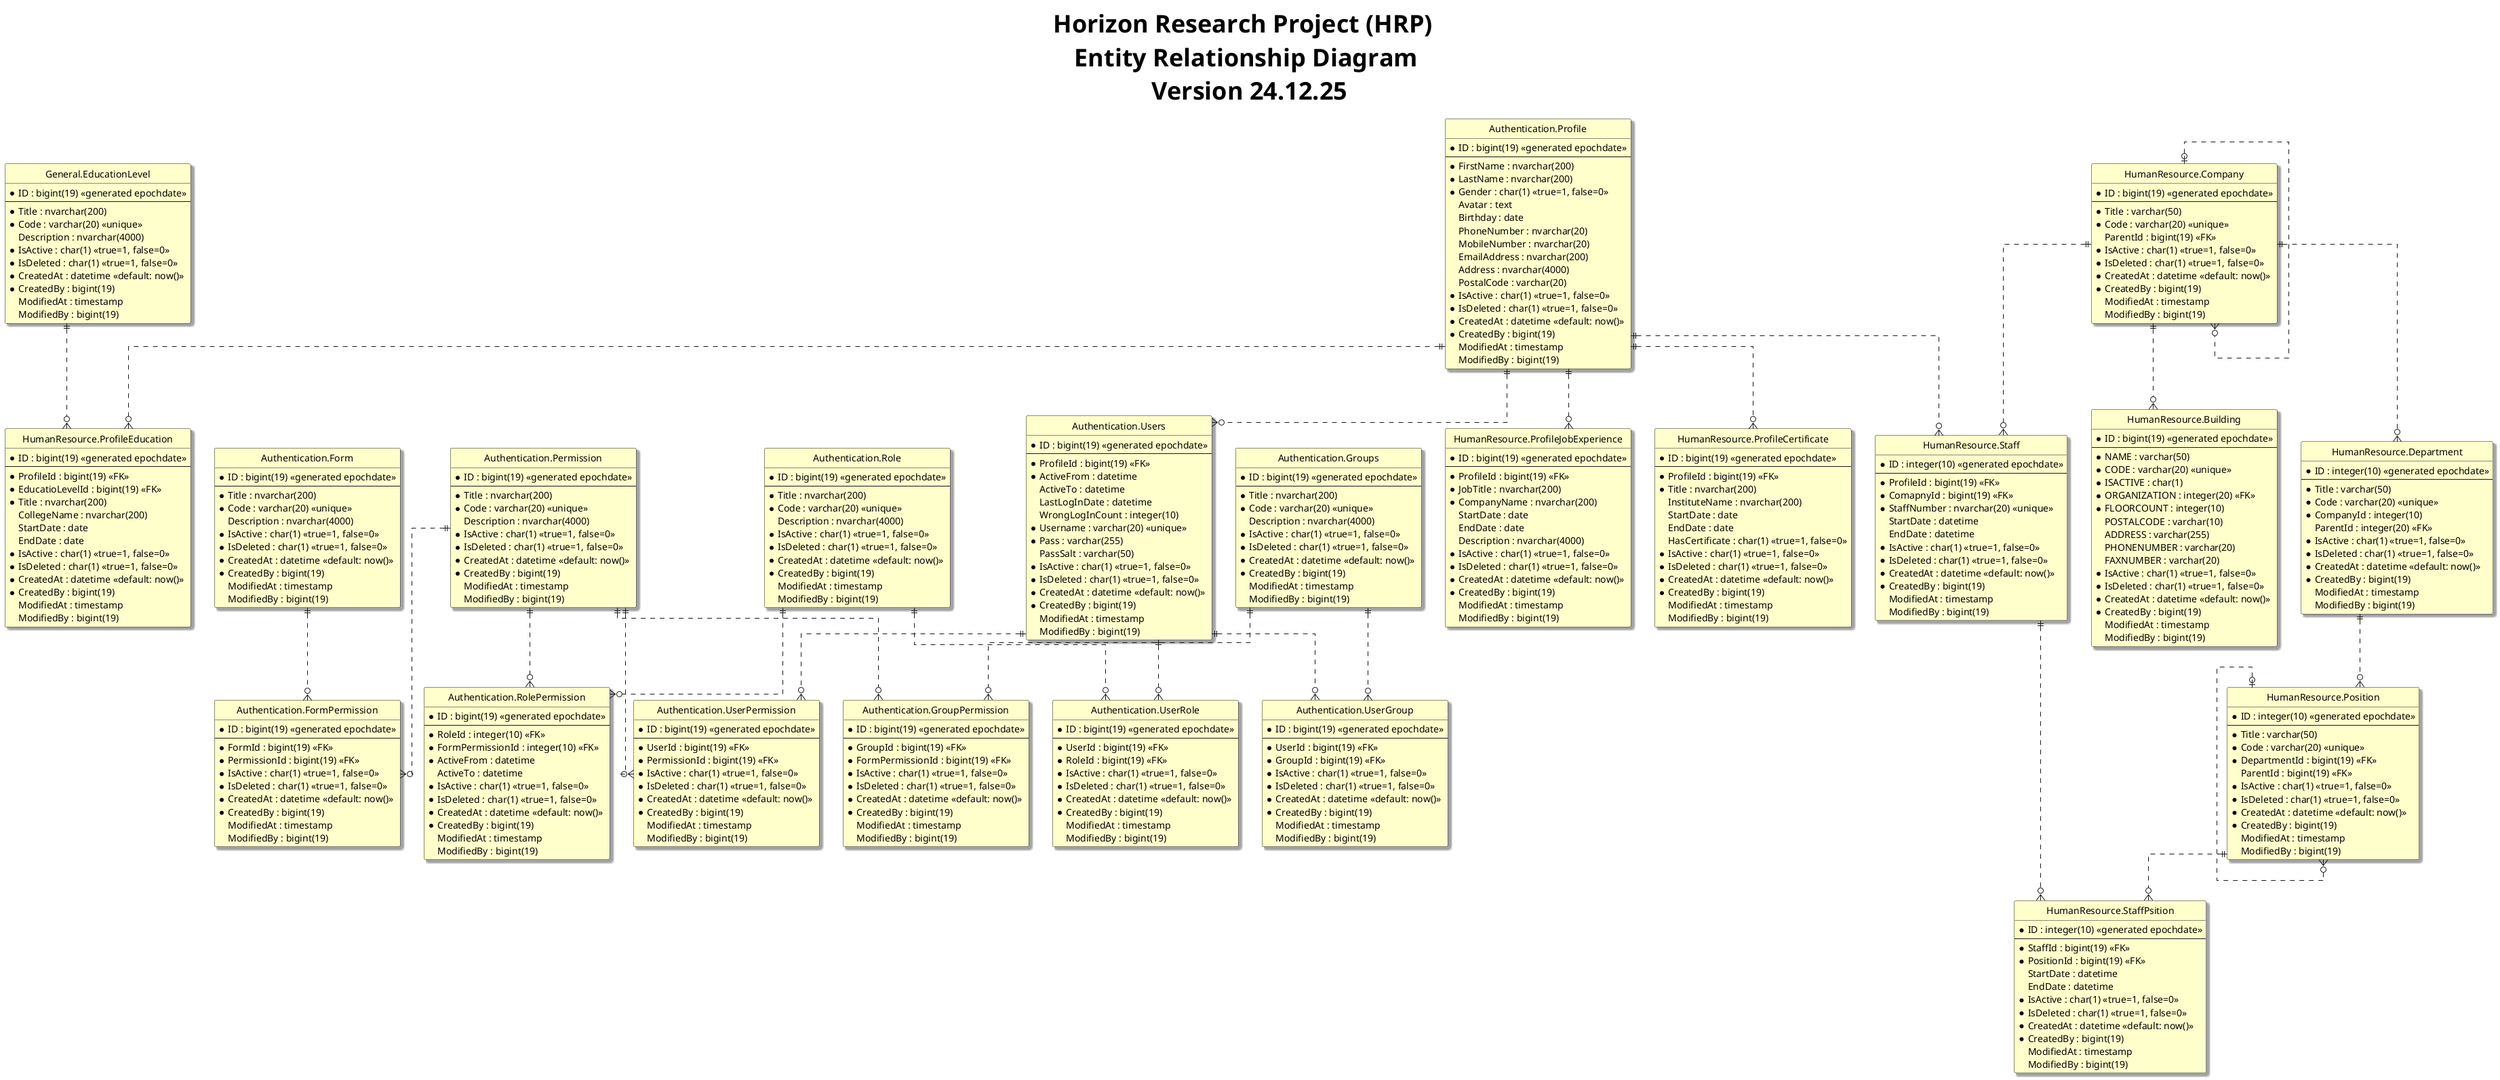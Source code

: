 @startuml
hide circle
skinparam classBackgroundColor #Business
skinparam linetype ortho
skinparam Shadowing True
skinparam TitleFontSize 36pt

title Horizon Research Project (HRP) \n Entity Relationship Diagram \n Version 24.12.25

entity "General.EducationLevel" as educationLevel {
  *ID : bigint(19) <<generated epochdate>>
  --
  *Title : nvarchar(200)
  *Code : varchar(20) <<unique>>
  Description : nvarchar(4000)
  *IsActive : char(1) <<true=1, false=0>>
  *IsDeleted : char(1) <<true=1, false=0>>
  *CreatedAt : datetime <<default: now()>>
  *CreatedBy : bigint(19)
  ModifiedAt : timestamp
  ModifiedBy : bigint(19)
}

entity "Authentication.Role" as role {
  *ID : bigint(19) <<generated epochdate>>
  --
  *Title : nvarchar(200)
  *Code : varchar(20) <<unique>>
  Description : nvarchar(4000)
  *IsActive : char(1) <<true=1, false=0>>
  *IsDeleted : char(1) <<true=1, false=0>>
  *CreatedAt : datetime <<default: now()>>
  *CreatedBy : bigint(19)
  ModifiedAt : timestamp
  ModifiedBy : bigint(19)
}

entity "Authentication.Groups" as groups {
  *ID : bigint(19) <<generated epochdate>>
  --
  *Title : nvarchar(200)
  *Code : varchar(20) <<unique>>
  Description : nvarchar(4000)
  *IsActive : char(1) <<true=1, false=0>>
  *IsDeleted : char(1) <<true=1, false=0>>
  *CreatedAt : datetime <<default: now()>>
  *CreatedBy : bigint(19)
  ModifiedAt : timestamp
  ModifiedBy : bigint(19)
}

entity "Authentication.Permission" as permission {
  *ID : bigint(19) <<generated epochdate>>
  --
  *Title : nvarchar(200)
  *Code : varchar(20) <<unique>>
  Description : nvarchar(4000)
  *IsActive : char(1) <<true=1, false=0>>
  *IsDeleted : char(1) <<true=1, false=0>>
  *CreatedAt : datetime <<default: now()>>
  *CreatedBy : bigint(19)
  ModifiedAt : timestamp
  ModifiedBy : bigint(19)
}

entity "Authentication.Form" as form {
  *ID : bigint(19) <<generated epochdate>>
  --
  *Title : nvarchar(200)
  *Code : varchar(20) <<unique>>
  Description : nvarchar(4000)
  *IsActive : char(1) <<true=1, false=0>>
  *IsDeleted : char(1) <<true=1, false=0>>
  *CreatedAt : datetime <<default: now()>>
  *CreatedBy : bigint(19)
  ModifiedAt : timestamp
  ModifiedBy : bigint(19)
}

entity "Authentication.FormPermission" as formPermission {
  *ID : bigint(19) <<generated epochdate>>
  --
  *FormId : bigint(19) <<FK>>
  *PermissionId : bigint(19) <<FK>>
  *IsActive : char(1) <<true=1, false=0>>
  *IsDeleted : char(1) <<true=1, false=0>>
  *CreatedAt : datetime <<default: now()>>
  *CreatedBy : bigint(19)
  ModifiedAt : timestamp
  ModifiedBy : bigint(19)
}

entity "Authentication.RolePermission" as rolePermission {
  *ID : bigint(19) <<generated epochdate>>
  --
  *RoleId : integer(10) <<FK>>
  *FormPermissionId : integer(10) <<FK>>
  *ActiveFrom : datetime
  ActiveTo : datetime
  *IsActive : char(1) <<true=1, false=0>>
  *IsDeleted : char(1) <<true=1, false=0>>
  *CreatedAt : datetime <<default: now()>>
  *CreatedBy : bigint(19)
  ModifiedAt : timestamp
  ModifiedBy : bigint(19)
}

entity "Authentication.GroupPermission" as groupPermission {
  *ID : bigint(19) <<generated epochdate>>
  --
  *GroupId : bigint(19) <<FK>>
  *FormPermissionId : bigint(19) <<FK>>
  *IsActive : char(1) <<true=1, false=0>>
  *IsDeleted : char(1) <<true=1, false=0>>
  *CreatedAt : datetime <<default: now()>>
  *CreatedBy : bigint(19)
  ModifiedAt : timestamp
  ModifiedBy : bigint(19)
}

entity "Authentication.UserPermission" as userPermission {
  *ID : bigint(19) <<generated epochdate>>
  --
  *UserId : bigint(19) <<FK>>
  *PermissionId : bigint(19) <<FK>>
  *IsActive : char(1) <<true=1, false=0>>
  *IsDeleted : char(1) <<true=1, false=0>>
  *CreatedAt : datetime <<default: now()>>
  *CreatedBy : bigint(19)
  ModifiedAt : timestamp
  ModifiedBy : bigint(19)
}

entity "Authentication.Profile" as profile {
  *ID : bigint(19) <<generated epochdate>>
  --
  *FirstName : nvarchar(200)
  *LastName : nvarchar(200)
  *Gender : char(1) <<true=1, false=0>>
  Avatar : text
  Birthday : date
  PhoneNumber : nvarchar(20)
  MobileNumber : nvarchar(20)
  EmailAddress : nvarchar(200)
  Address : nvarchar(4000)
  PostalCode : varchar(20)
  *IsActive : char(1) <<true=1, false=0>>
  *IsDeleted : char(1) <<true=1, false=0>>
  *CreatedAt : datetime <<default: now()>>
  *CreatedBy : bigint(19)
  ModifiedAt : timestamp
  ModifiedBy : bigint(19)
}

entity "Authentication.Users" as user {
  *ID : bigint(19) <<generated epochdate>>
  --
  *ProfileId : bigint(19) <<FK>>
  *ActiveFrom : datetime
  ActiveTo : datetime
  LastLogInDate : datetime
  WrongLogInCount : integer(10)
  *Username : varchar(20) <<unique>>
  *Pass : varchar(255)
  PassSalt : varchar(50)
  *IsActive : char(1) <<true=1, false=0>>
  *IsDeleted : char(1) <<true=1, false=0>>
  *CreatedAt : datetime <<default: now()>>
  *CreatedBy : bigint(19)
  ModifiedAt : timestamp
  ModifiedBy : bigint(19)
}

entity "Authentication.UserRole" as userRole {
  *ID : bigint(19) <<generated epochdate>>
  --
  *UserId : bigint(19) <<FK>>
  *RoleId : bigint(19) <<FK>>
  *IsActive : char(1) <<true=1, false=0>>
  *IsDeleted : char(1) <<true=1, false=0>>
  *CreatedAt : datetime <<default: now()>>
  *CreatedBy : bigint(19)
  ModifiedAt : timestamp
  ModifiedBy : bigint(19)
}

entity "Authentication.UserGroup" as userGroup {
  *ID : bigint(19) <<generated epochdate>>
  --
  *UserId : bigint(19) <<FK>>
  *GroupId : bigint(19) <<FK>>
  *IsActive : char(1) <<true=1, false=0>>
  *IsDeleted : char(1) <<true=1, false=0>>
  *CreatedAt : datetime <<default: now()>>
  *CreatedBy : bigint(19)
  ModifiedAt : timestamp
  ModifiedBy : bigint(19)
}

entity "HumanResource.Company" as company {
  *ID : bigint(19) <<generated epochdate>>
  --
  *Title : varchar(50)
  *Code : varchar(20) <<unique>>
  ParentId : bigint(19) <<FK>>
  *IsActive : char(1) <<true=1, false=0>>
  *IsDeleted : char(1) <<true=1, false=0>>
  *CreatedAt : datetime <<default: now()>>
  *CreatedBy : bigint(19)
  ModifiedAt : timestamp
  ModifiedBy : bigint(19)
}


entity "HumanResource.Building" as building {
  *ID : bigint(19) <<generated epochdate>>
  --
  *NAME : varchar(50)
  *CODE : varchar(20) <<unique>>
  *ISACTIVE : char(1)
  *ORGANIZATION : integer(20) <<FK>>
  *FLOORCOUNT : integer(10)
  POSTALCODE : varchar(10)
  ADDRESS : varchar(255)
  PHONENUMBER : varchar(20)
  FAXNUMBER : varchar(20)
  *IsActive : char(1) <<true=1, false=0>>
  *IsDeleted : char(1) <<true=1, false=0>>
  *CreatedAt : datetime <<default: now()>>
  *CreatedBy : bigint(19)
  ModifiedAt : timestamp
  ModifiedBy : bigint(19)
}

entity "HumanResource.Department" as department {
  *ID : integer(10) <<generated epochdate>>
  --
  *Title : varchar(50)
  *Code : varchar(20) <<unique>>
  *CompanyId : integer(10) 
  ParentId : integer(20) <<FK>>
  *IsActive : char(1) <<true=1, false=0>>
  *IsDeleted : char(1) <<true=1, false=0>>
  *CreatedAt : datetime <<default: now()>>
  *CreatedBy : bigint(19)
  ModifiedAt : timestamp
  ModifiedBy : bigint(19)
}

entity "HumanResource.Position" as position {
  *ID : integer(10) <<generated epochdate>>
  --
  *Title : varchar(50)
  *Code : varchar(20) <<unique>>
  *DepartmentId : bigint(19) <<FK>>
  ParentId : bigint(19) <<FK>>
  *IsActive : char(1) <<true=1, false=0>>
  *IsDeleted : char(1) <<true=1, false=0>>
  *CreatedAt : datetime <<default: now()>>
  *CreatedBy : bigint(19)
  ModifiedAt : timestamp
  ModifiedBy : bigint(19)
}

entity "HumanResource.Staff" as staff {
  *ID : integer(10) <<generated epochdate>>
  --
  *ProfileId : bigint(19) <<FK>>
  *ComapnyId : bigint(19) <<FK>>
  *StaffNumber : nvarchar(20) <<unique>>
  StartDate : datetime
  EndDate : datetime
  *IsActive : char(1) <<true=1, false=0>>
  *IsDeleted : char(1) <<true=1, false=0>>
  *CreatedAt : datetime <<default: now()>>
  *CreatedBy : bigint(19)
  ModifiedAt : timestamp
  ModifiedBy : bigint(19)
}

entity "HumanResource.StaffPsition" as staffPosition {
  *ID : integer(10) <<generated epochdate>>
  --
  *StaffId : bigint(19) <<FK>>
  *PositionId : bigint(19) <<FK>>
  StartDate : datetime
  EndDate : datetime
  *IsActive : char(1) <<true=1, false=0>>
  *IsDeleted : char(1) <<true=1, false=0>>
  *CreatedAt : datetime <<default: now()>>
  *CreatedBy : bigint(19)
  ModifiedAt : timestamp
  ModifiedBy : bigint(19)
}

entity "HumanResource.ProfileEducation" as profileEducation {
  *ID : bigint(19) <<generated epochdate>>
  --
  *ProfileId : bigint(19) <<FK>>
  *EducatioLevelId : bigint(19) <<FK>>
  *Title : nvarchar(200)
  CollegeName : nvarchar(200)
  StartDate : date
  EndDate : date
  *IsActive : char(1) <<true=1, false=0>>
  *IsDeleted : char(1) <<true=1, false=0>>
  *CreatedAt : datetime <<default: now()>>
  *CreatedBy : bigint(19)
  ModifiedAt : timestamp
  ModifiedBy : bigint(19)
}

entity "HumanResource.ProfileJobExperience" as profileJobExperience {
  *ID : bigint(19) <<generated epochdate>>
  --
  *ProfileId : bigint(19) <<FK>>
  *JobTitle : nvarchar(200)
  *CompanyName : nvarchar(200)
  StartDate : date
  EndDate : date
  Description : nvarchar(4000)
  *IsActive : char(1) <<true=1, false=0>>
  *IsDeleted : char(1) <<true=1, false=0>>
  *CreatedAt : datetime <<default: now()>>
  *CreatedBy : bigint(19)
  ModifiedAt : timestamp
  ModifiedBy : bigint(19)
}

entity "HumanResource.ProfileCertificate" as profileCertificate {
  *ID : bigint(19) <<generated epochdate>>
  --
  *ProfileId : bigint(19) <<FK>>
  *Title : nvarchar(200)
  InstituteName : nvarchar(200)
  StartDate : date
  EndDate : date
  HasCertificate : char(1) <<true=1, false=0>>
  *IsActive : char(1) <<true=1, false=0>>
  *IsDeleted : char(1) <<true=1, false=0>>
  *CreatedAt : datetime <<default: now()>>
  *CreatedBy : bigint(19)
  ModifiedAt : timestamp
  ModifiedBy : bigint(19)
}


form ||..o{ formPermission
permission ||..o{ formPermission
role ||..o{ rolePermission
permission ||..o{ rolePermission
groups ||..o{ groupPermission
permission ||..o{ groupPermission
user ||..o{ userPermission
permission ||..o{ userPermission
user ||..o{ userRole
role ||..o{ userRole
user ||..o{ userGroup
groups ||..o{ userGroup
company |o..o{ company
company ||..o{ building
company ||..o{ department
position |o..o{ position
department ||..o{ position
company ||..o{ staff
profile ||..o{ staff
position ||..o{ staffPosition
staff ||..o{ staffPosition
profile ||..o{ user
profile ||..o{ profileEducation
educationLevel ||..o{ profileEducation
profile ||..o{ profileCertificate
profile ||..o{ profileJobExperience

@enduml